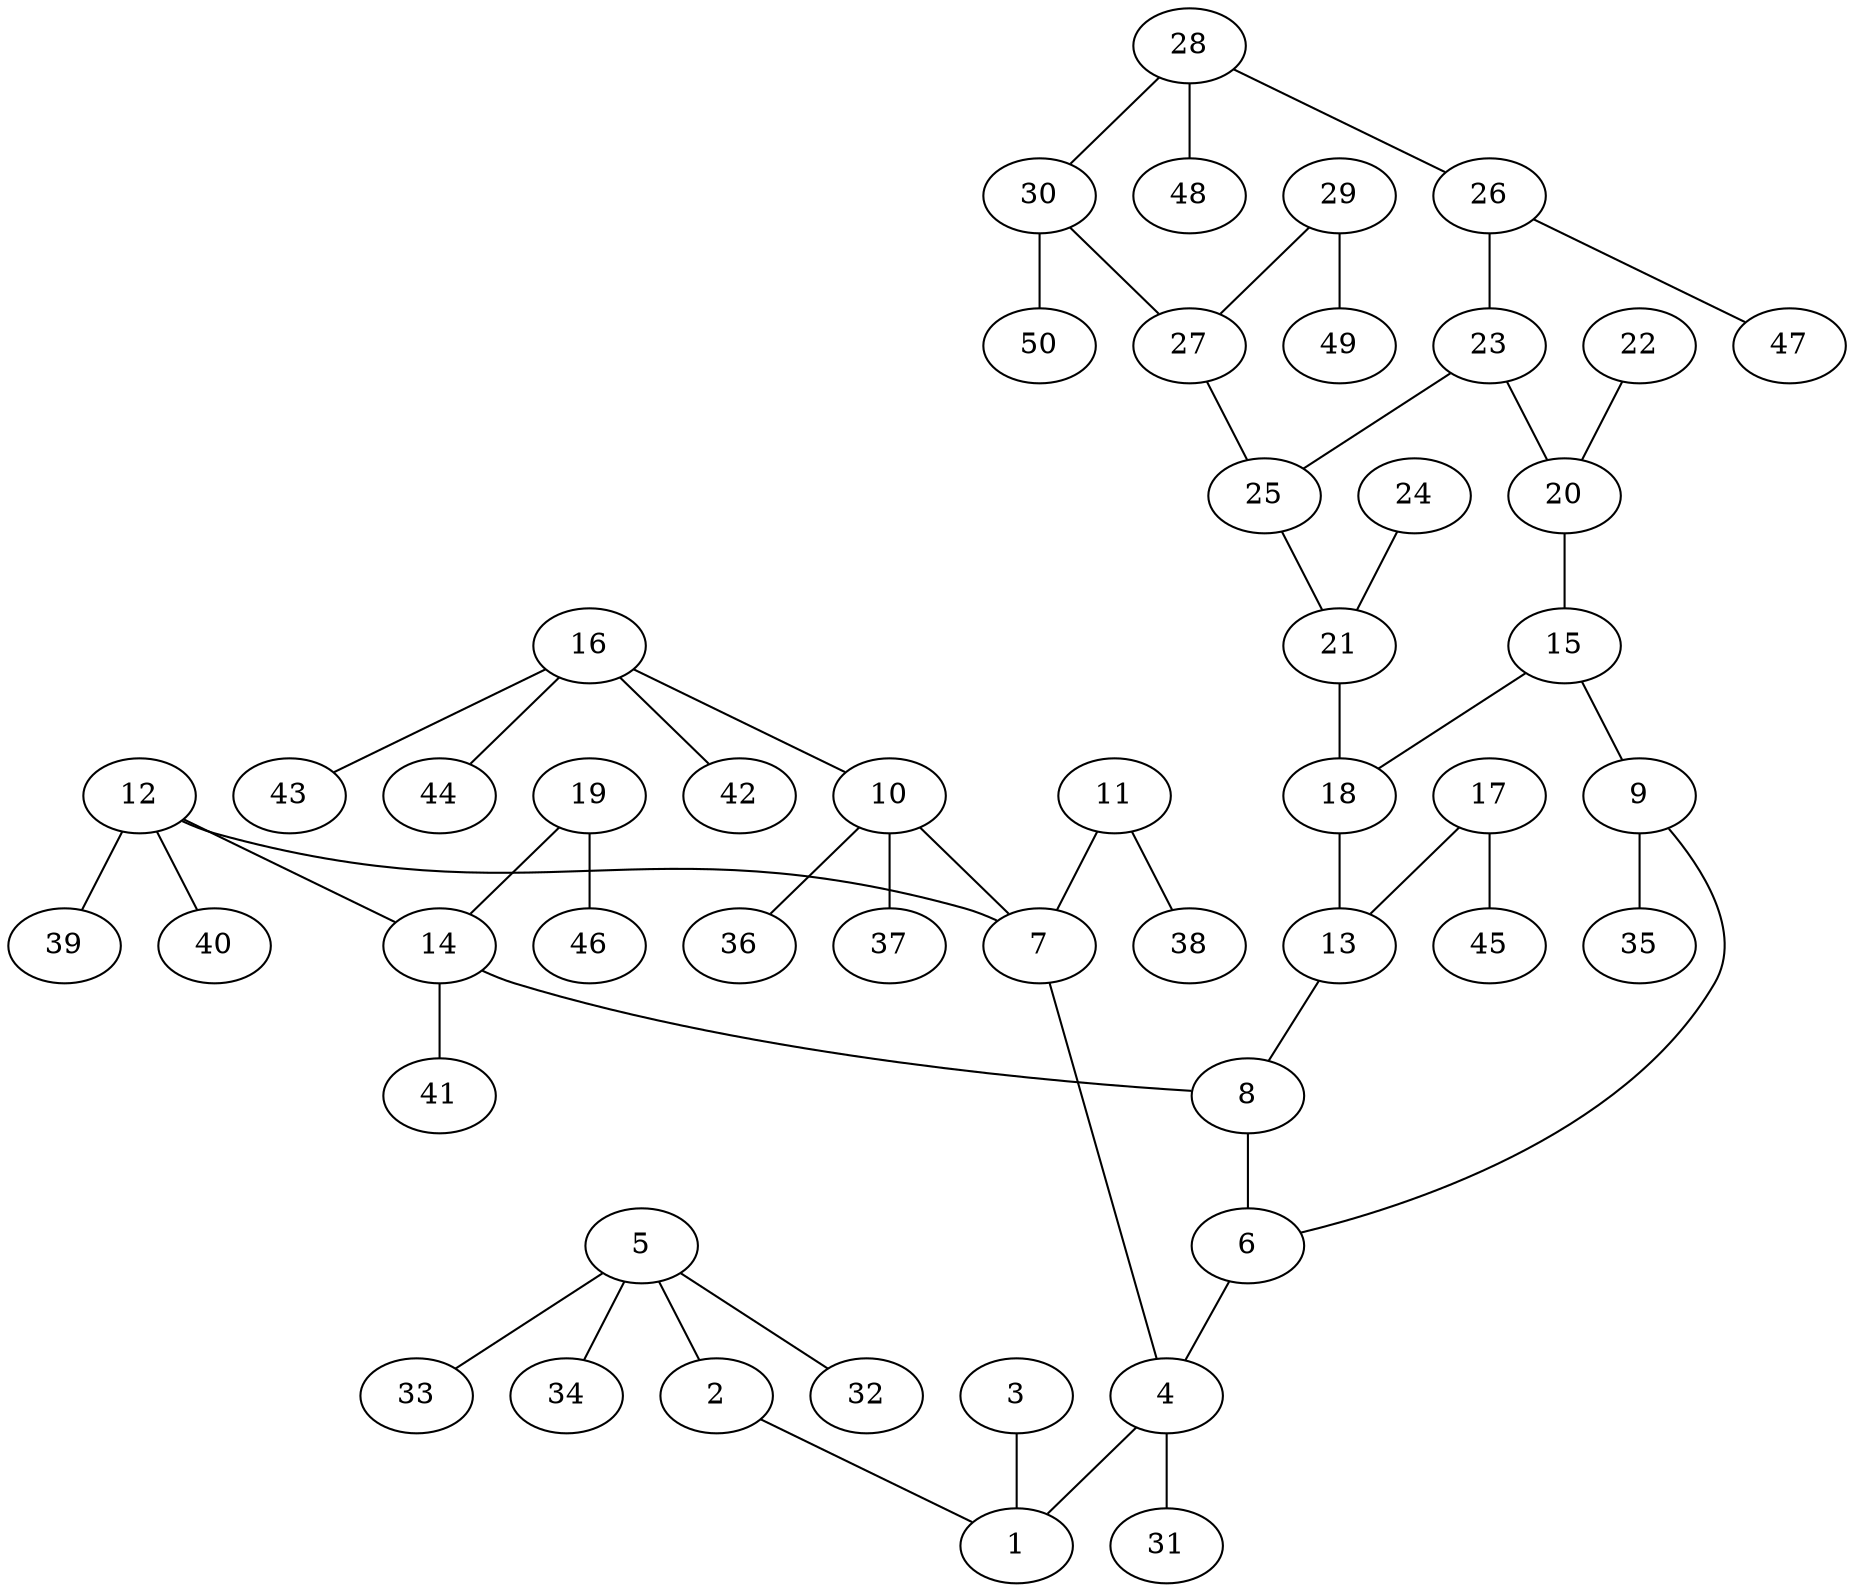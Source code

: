 graph molecule_664 {
	1	 [chem=C];
	2	 [chem=O];
	2 -- 1	 [valence=1];
	3	 [chem=O];
	3 -- 1	 [valence=2];
	4	 [chem=C];
	4 -- 1	 [valence=1];
	31	 [chem=H];
	4 -- 31	 [valence=1];
	5	 [chem=C];
	5 -- 2	 [valence=1];
	32	 [chem=H];
	5 -- 32	 [valence=1];
	33	 [chem=H];
	5 -- 33	 [valence=1];
	34	 [chem=H];
	5 -- 34	 [valence=1];
	6	 [chem=C];
	6 -- 4	 [valence=1];
	7	 [chem=C];
	7 -- 4	 [valence=1];
	8	 [chem=C];
	8 -- 6	 [valence=2];
	9	 [chem=C];
	9 -- 6	 [valence=1];
	35	 [chem=H];
	9 -- 35	 [valence=1];
	10	 [chem=C];
	10 -- 7	 [valence=1];
	36	 [chem=H];
	10 -- 36	 [valence=1];
	37	 [chem=H];
	10 -- 37	 [valence=1];
	11	 [chem=O];
	11 -- 7	 [valence=1];
	38	 [chem=H];
	11 -- 38	 [valence=1];
	12	 [chem=C];
	12 -- 7	 [valence=1];
	14	 [chem=C];
	12 -- 14	 [valence=1];
	39	 [chem=H];
	12 -- 39	 [valence=1];
	40	 [chem=H];
	12 -- 40	 [valence=1];
	13	 [chem=C];
	13 -- 8	 [valence=1];
	14 -- 8	 [valence=1];
	41	 [chem=H];
	14 -- 41	 [valence=1];
	15	 [chem=C];
	15 -- 9	 [valence=2];
	18	 [chem=C];
	15 -- 18	 [valence=1];
	16	 [chem=C];
	16 -- 10	 [valence=1];
	42	 [chem=H];
	16 -- 42	 [valence=1];
	43	 [chem=H];
	16 -- 43	 [valence=1];
	44	 [chem=H];
	16 -- 44	 [valence=1];
	17	 [chem=O];
	17 -- 13	 [valence=1];
	45	 [chem=H];
	17 -- 45	 [valence=1];
	18 -- 13	 [valence=2];
	19	 [chem=O];
	19 -- 14	 [valence=1];
	46	 [chem=H];
	19 -- 46	 [valence=1];
	20	 [chem=C];
	20 -- 15	 [valence=1];
	21	 [chem=C];
	21 -- 18	 [valence=1];
	22	 [chem=O];
	22 -- 20	 [valence=2];
	23	 [chem=C];
	23 -- 20	 [valence=1];
	25	 [chem=C];
	23 -- 25	 [valence=1];
	24	 [chem=O];
	24 -- 21	 [valence=2];
	25 -- 21	 [valence=1];
	26	 [chem=C];
	26 -- 23	 [valence=2];
	47	 [chem=H];
	26 -- 47	 [valence=1];
	27	 [chem=C];
	27 -- 25	 [valence=2];
	28	 [chem=C];
	28 -- 26	 [valence=1];
	30	 [chem=C];
	28 -- 30	 [valence=2];
	48	 [chem=H];
	28 -- 48	 [valence=1];
	29	 [chem=O];
	29 -- 27	 [valence=1];
	49	 [chem=H];
	29 -- 49	 [valence=1];
	30 -- 27	 [valence=1];
	50	 [chem=H];
	30 -- 50	 [valence=1];
}
